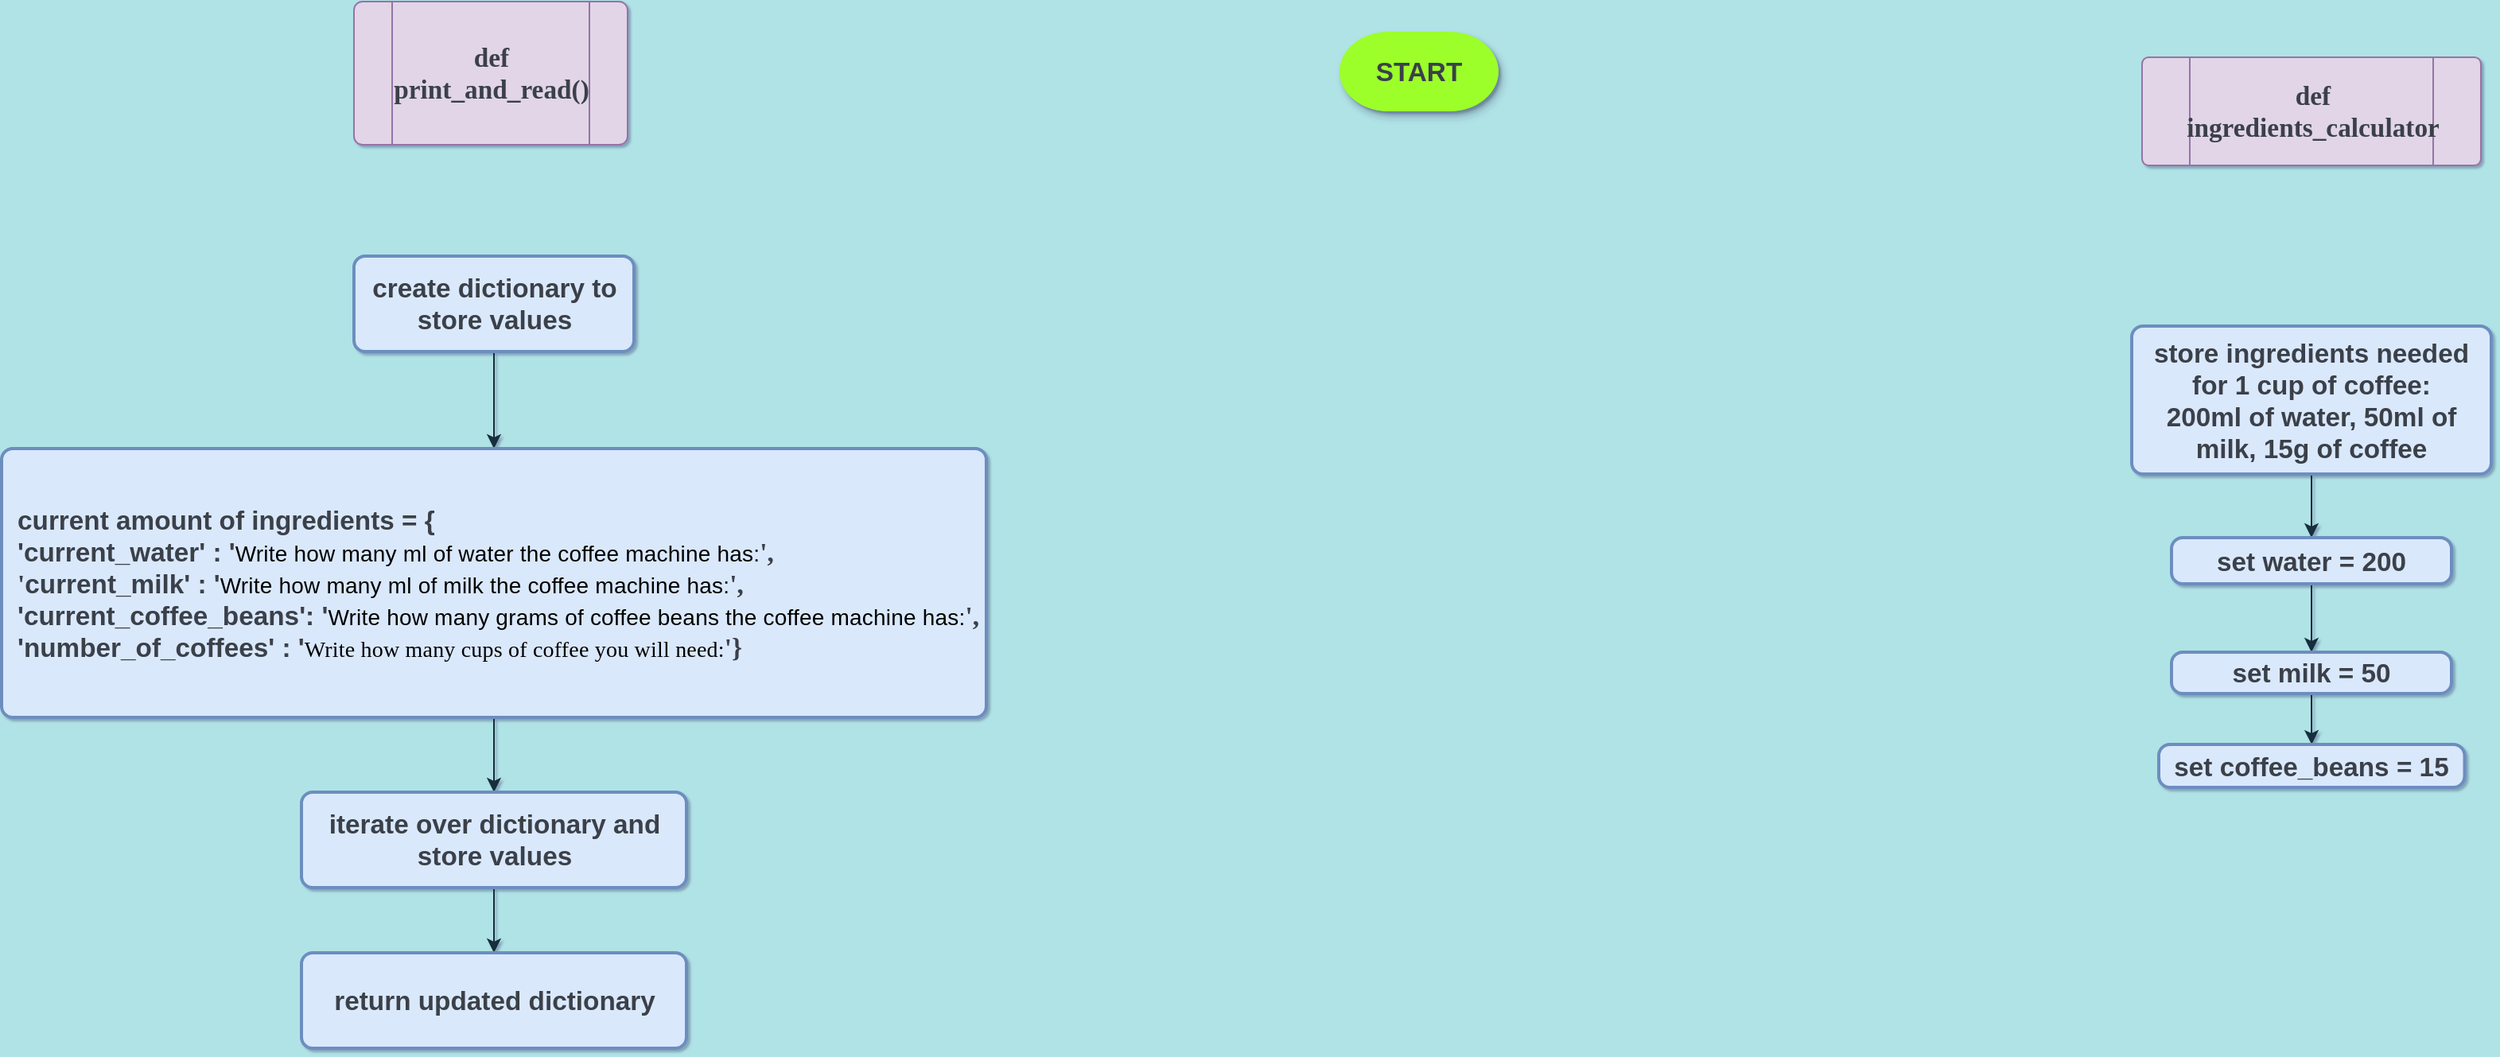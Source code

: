 <mxfile version="17.1.4" type="github">
  <diagram id="PytP8Wswj9kthYlsGdSM" name="Page-1">
    <mxGraphModel dx="3885" dy="1238" grid="0" gridSize="10" guides="1" tooltips="1" connect="1" arrows="1" fold="1" page="0" pageScale="1" pageWidth="827" pageHeight="1169" background="#B0E3E6" math="0" shadow="1">
      <root>
        <mxCell id="0" />
        <mxCell id="1" parent="0" />
        <mxCell id="hGJVld8CSl8fJOH9gkfD-1" value="&lt;span data-lucid-type=&quot;application/vnd.lucid.text&quot; data-lucid-content=&quot;{&amp;#34;t&amp;#34;:&amp;#34;STOP&amp;#34;,&amp;#34;m&amp;#34;:[{&amp;#34;s&amp;#34;:0,&amp;#34;n&amp;#34;:&amp;#34;b&amp;#34;,&amp;#34;v&amp;#34;:true,&amp;#34;e&amp;#34;:4},{&amp;#34;s&amp;#34;:0,&amp;#34;n&amp;#34;:&amp;#34;c&amp;#34;,&amp;#34;v&amp;#34;:&amp;#34;3a414aff&amp;#34;,&amp;#34;e&amp;#34;:4},{&amp;#34;s&amp;#34;:0,&amp;#34;n&amp;#34;:&amp;#34;f&amp;#34;,&amp;#34;v&amp;#34;:&amp;#34;Orbitron&amp;#34;,&amp;#34;e&amp;#34;:4},{&amp;#34;s&amp;#34;:0,&amp;#34;n&amp;#34;:&amp;#34;fc&amp;#34;,&amp;#34;v&amp;#34;:&amp;#34;Bold&amp;#34;,&amp;#34;e&amp;#34;:4},{&amp;#34;s&amp;#34;:0,&amp;#34;n&amp;#34;:&amp;#34;fid&amp;#34;,&amp;#34;v&amp;#34;:1706,&amp;#34;e&amp;#34;:4},{&amp;#34;s&amp;#34;:0,&amp;#34;n&amp;#34;:&amp;#34;s&amp;#34;,&amp;#34;v&amp;#34;:22.222,&amp;#34;e&amp;#34;:4}]}&quot;&gt;&lt;span style=&quot;font-weight: bold ; color: #3a414a ; font-size: 16.667px&quot;&gt;START&lt;/span&gt;&lt;/span&gt;" style="strokeWidth=4;html=1;shape=mxgraph.flowchart.terminator;whiteSpace=wrap;fillColor=#9CFF2B;fontColor=#ffffff;strokeColor=none;shadow=1;sketch=0;rounded=0;gradientColor=none;" vertex="1" parent="1">
          <mxGeometry x="247" y="72" width="100" height="50" as="geometry" />
        </mxCell>
        <mxCell id="hGJVld8CSl8fJOH9gkfD-18" style="edgeStyle=orthogonalEdgeStyle;curved=0;rounded=1;sketch=0;orthogonalLoop=1;jettySize=auto;html=1;fontFamily=Verdana;fontColor=#1A1A1A;strokeColor=#182E3E;" edge="1" parent="1" source="hGJVld8CSl8fJOH9gkfD-7" target="hGJVld8CSl8fJOH9gkfD-11">
          <mxGeometry relative="1" as="geometry" />
        </mxCell>
        <mxCell id="hGJVld8CSl8fJOH9gkfD-7" value="&lt;span data-lucid-type=&quot;application/vnd.lucid.text&quot; data-lucid-content=&quot;{&amp;#34;t&amp;#34;:&amp;#34;set starting_poin = 0&amp;#34;,&amp;#34;m&amp;#34;:[{&amp;#34;s&amp;#34;:0,&amp;#34;n&amp;#34;:&amp;#34;a&amp;#34;,&amp;#34;v&amp;#34;:&amp;#34;center&amp;#34;},{&amp;#34;s&amp;#34;:0,&amp;#34;n&amp;#34;:&amp;#34;p&amp;#34;,&amp;#34;v&amp;#34;:1.2},{&amp;#34;s&amp;#34;:0,&amp;#34;n&amp;#34;:&amp;#34;b&amp;#34;,&amp;#34;v&amp;#34;:true,&amp;#34;e&amp;#34;:21},{&amp;#34;s&amp;#34;:0,&amp;#34;n&amp;#34;:&amp;#34;c&amp;#34;,&amp;#34;v&amp;#34;:&amp;#34;3a414aff&amp;#34;,&amp;#34;e&amp;#34;:21},{&amp;#34;s&amp;#34;:0,&amp;#34;n&amp;#34;:&amp;#34;f&amp;#34;,&amp;#34;v&amp;#34;:&amp;#34;Orbitron&amp;#34;,&amp;#34;e&amp;#34;:21},{&amp;#34;s&amp;#34;:0,&amp;#34;n&amp;#34;:&amp;#34;fc&amp;#34;,&amp;#34;v&amp;#34;:&amp;#34;Bold&amp;#34;,&amp;#34;e&amp;#34;:21},{&amp;#34;s&amp;#34;:0,&amp;#34;n&amp;#34;:&amp;#34;fid&amp;#34;,&amp;#34;v&amp;#34;:1706,&amp;#34;e&amp;#34;:21},{&amp;#34;s&amp;#34;:0,&amp;#34;n&amp;#34;:&amp;#34;s&amp;#34;,&amp;#34;v&amp;#34;:22.222,&amp;#34;e&amp;#34;:21}]}&quot;&gt;&lt;font color=&quot;#3a414a&quot;&gt;&lt;span style=&quot;font-size: 16.667px&quot;&gt;&lt;b&gt;store ingredients&amp;nbsp;needed for 1 cup of coffee:&lt;/b&gt;&lt;/span&gt;&lt;/font&gt;&lt;br&gt;&lt;font color=&quot;#3a414a&quot;&gt;&lt;span style=&quot;font-size: 16.667px&quot;&gt;&lt;b&gt;200ml of water, 50ml of milk, 15g of coffee&lt;/b&gt;&lt;/span&gt;&lt;/font&gt;&lt;br&gt;&lt;/span&gt;" style="rounded=1;whiteSpace=wrap;html=1;absoluteArcSize=1;arcSize=14;strokeWidth=2;fillColor=#dae8fc;strokeColor=#6c8ebf;labelBackgroundColor=none;labelBorderColor=none;fontFamily=Helvetica;fontSize=14;fontColor=default;sketch=0;" vertex="1" parent="1">
          <mxGeometry x="745" y="257" width="226" height="93" as="geometry" />
        </mxCell>
        <mxCell id="hGJVld8CSl8fJOH9gkfD-20" style="edgeStyle=orthogonalEdgeStyle;curved=0;rounded=1;sketch=0;orthogonalLoop=1;jettySize=auto;html=1;fontFamily=Verdana;fontColor=#1A1A1A;strokeColor=#182E3E;" edge="1" parent="1" source="hGJVld8CSl8fJOH9gkfD-11" target="hGJVld8CSl8fJOH9gkfD-12">
          <mxGeometry relative="1" as="geometry" />
        </mxCell>
        <mxCell id="hGJVld8CSl8fJOH9gkfD-11" value="&lt;span data-lucid-type=&quot;application/vnd.lucid.text&quot; data-lucid-content=&quot;{&amp;#34;t&amp;#34;:&amp;#34;set starting_poin = 0&amp;#34;,&amp;#34;m&amp;#34;:[{&amp;#34;s&amp;#34;:0,&amp;#34;n&amp;#34;:&amp;#34;a&amp;#34;,&amp;#34;v&amp;#34;:&amp;#34;center&amp;#34;},{&amp;#34;s&amp;#34;:0,&amp;#34;n&amp;#34;:&amp;#34;p&amp;#34;,&amp;#34;v&amp;#34;:1.2},{&amp;#34;s&amp;#34;:0,&amp;#34;n&amp;#34;:&amp;#34;b&amp;#34;,&amp;#34;v&amp;#34;:true,&amp;#34;e&amp;#34;:21},{&amp;#34;s&amp;#34;:0,&amp;#34;n&amp;#34;:&amp;#34;c&amp;#34;,&amp;#34;v&amp;#34;:&amp;#34;3a414aff&amp;#34;,&amp;#34;e&amp;#34;:21},{&amp;#34;s&amp;#34;:0,&amp;#34;n&amp;#34;:&amp;#34;f&amp;#34;,&amp;#34;v&amp;#34;:&amp;#34;Orbitron&amp;#34;,&amp;#34;e&amp;#34;:21},{&amp;#34;s&amp;#34;:0,&amp;#34;n&amp;#34;:&amp;#34;fc&amp;#34;,&amp;#34;v&amp;#34;:&amp;#34;Bold&amp;#34;,&amp;#34;e&amp;#34;:21},{&amp;#34;s&amp;#34;:0,&amp;#34;n&amp;#34;:&amp;#34;fid&amp;#34;,&amp;#34;v&amp;#34;:1706,&amp;#34;e&amp;#34;:21},{&amp;#34;s&amp;#34;:0,&amp;#34;n&amp;#34;:&amp;#34;s&amp;#34;,&amp;#34;v&amp;#34;:22.222,&amp;#34;e&amp;#34;:21}]}&quot;&gt;&lt;span style=&quot;font-weight: bold ; color: rgb(58 , 65 , 74) ; font-size: 16.667px&quot;&gt;set water = 200&lt;/span&gt;&lt;/span&gt;" style="rounded=1;whiteSpace=wrap;html=1;absoluteArcSize=1;arcSize=14;strokeWidth=2;fillColor=#dae8fc;strokeColor=#6c8ebf;labelBackgroundColor=none;labelBorderColor=none;fontFamily=Helvetica;fontSize=14;fontColor=default;sketch=0;" vertex="1" parent="1">
          <mxGeometry x="770" y="390" width="176" height="29" as="geometry" />
        </mxCell>
        <mxCell id="hGJVld8CSl8fJOH9gkfD-21" style="edgeStyle=orthogonalEdgeStyle;curved=0;rounded=1;sketch=0;orthogonalLoop=1;jettySize=auto;html=1;fontFamily=Verdana;fontColor=#1A1A1A;strokeColor=#182E3E;" edge="1" parent="1" source="hGJVld8CSl8fJOH9gkfD-12" target="hGJVld8CSl8fJOH9gkfD-13">
          <mxGeometry relative="1" as="geometry" />
        </mxCell>
        <mxCell id="hGJVld8CSl8fJOH9gkfD-12" value="&lt;span data-lucid-type=&quot;application/vnd.lucid.text&quot; data-lucid-content=&quot;{&amp;#34;t&amp;#34;:&amp;#34;set starting_poin = 0&amp;#34;,&amp;#34;m&amp;#34;:[{&amp;#34;s&amp;#34;:0,&amp;#34;n&amp;#34;:&amp;#34;a&amp;#34;,&amp;#34;v&amp;#34;:&amp;#34;center&amp;#34;},{&amp;#34;s&amp;#34;:0,&amp;#34;n&amp;#34;:&amp;#34;p&amp;#34;,&amp;#34;v&amp;#34;:1.2},{&amp;#34;s&amp;#34;:0,&amp;#34;n&amp;#34;:&amp;#34;b&amp;#34;,&amp;#34;v&amp;#34;:true,&amp;#34;e&amp;#34;:21},{&amp;#34;s&amp;#34;:0,&amp;#34;n&amp;#34;:&amp;#34;c&amp;#34;,&amp;#34;v&amp;#34;:&amp;#34;3a414aff&amp;#34;,&amp;#34;e&amp;#34;:21},{&amp;#34;s&amp;#34;:0,&amp;#34;n&amp;#34;:&amp;#34;f&amp;#34;,&amp;#34;v&amp;#34;:&amp;#34;Orbitron&amp;#34;,&amp;#34;e&amp;#34;:21},{&amp;#34;s&amp;#34;:0,&amp;#34;n&amp;#34;:&amp;#34;fc&amp;#34;,&amp;#34;v&amp;#34;:&amp;#34;Bold&amp;#34;,&amp;#34;e&amp;#34;:21},{&amp;#34;s&amp;#34;:0,&amp;#34;n&amp;#34;:&amp;#34;fid&amp;#34;,&amp;#34;v&amp;#34;:1706,&amp;#34;e&amp;#34;:21},{&amp;#34;s&amp;#34;:0,&amp;#34;n&amp;#34;:&amp;#34;s&amp;#34;,&amp;#34;v&amp;#34;:22.222,&amp;#34;e&amp;#34;:21}]}&quot;&gt;&lt;span style=&quot;font-weight: bold ; color: rgb(58 , 65 , 74) ; font-size: 16.667px&quot;&gt;set milk = 50&lt;/span&gt;&lt;/span&gt;" style="rounded=1;whiteSpace=wrap;html=1;absoluteArcSize=1;arcSize=14;strokeWidth=2;fillColor=#dae8fc;strokeColor=#6c8ebf;labelBackgroundColor=none;labelBorderColor=none;fontFamily=Helvetica;fontSize=14;fontColor=default;sketch=0;" vertex="1" parent="1">
          <mxGeometry x="770" y="462" width="176" height="26" as="geometry" />
        </mxCell>
        <mxCell id="hGJVld8CSl8fJOH9gkfD-13" value="&lt;span data-lucid-type=&quot;application/vnd.lucid.text&quot; data-lucid-content=&quot;{&amp;#34;t&amp;#34;:&amp;#34;set starting_poin = 0&amp;#34;,&amp;#34;m&amp;#34;:[{&amp;#34;s&amp;#34;:0,&amp;#34;n&amp;#34;:&amp;#34;a&amp;#34;,&amp;#34;v&amp;#34;:&amp;#34;center&amp;#34;},{&amp;#34;s&amp;#34;:0,&amp;#34;n&amp;#34;:&amp;#34;p&amp;#34;,&amp;#34;v&amp;#34;:1.2},{&amp;#34;s&amp;#34;:0,&amp;#34;n&amp;#34;:&amp;#34;b&amp;#34;,&amp;#34;v&amp;#34;:true,&amp;#34;e&amp;#34;:21},{&amp;#34;s&amp;#34;:0,&amp;#34;n&amp;#34;:&amp;#34;c&amp;#34;,&amp;#34;v&amp;#34;:&amp;#34;3a414aff&amp;#34;,&amp;#34;e&amp;#34;:21},{&amp;#34;s&amp;#34;:0,&amp;#34;n&amp;#34;:&amp;#34;f&amp;#34;,&amp;#34;v&amp;#34;:&amp;#34;Orbitron&amp;#34;,&amp;#34;e&amp;#34;:21},{&amp;#34;s&amp;#34;:0,&amp;#34;n&amp;#34;:&amp;#34;fc&amp;#34;,&amp;#34;v&amp;#34;:&amp;#34;Bold&amp;#34;,&amp;#34;e&amp;#34;:21},{&amp;#34;s&amp;#34;:0,&amp;#34;n&amp;#34;:&amp;#34;fid&amp;#34;,&amp;#34;v&amp;#34;:1706,&amp;#34;e&amp;#34;:21},{&amp;#34;s&amp;#34;:0,&amp;#34;n&amp;#34;:&amp;#34;s&amp;#34;,&amp;#34;v&amp;#34;:22.222,&amp;#34;e&amp;#34;:21}]}&quot;&gt;&lt;span style=&quot;font-weight: bold ; color: rgb(58 , 65 , 74) ; font-size: 16.667px&quot;&gt;set coffee_beans = 15&lt;/span&gt;&lt;/span&gt;" style="rounded=1;whiteSpace=wrap;html=1;absoluteArcSize=1;arcSize=14;strokeWidth=2;fillColor=#dae8fc;strokeColor=#6c8ebf;labelBackgroundColor=none;labelBorderColor=none;fontFamily=Helvetica;fontSize=14;fontColor=default;sketch=0;" vertex="1" parent="1">
          <mxGeometry x="762" y="520" width="192.25" height="27" as="geometry" />
        </mxCell>
        <mxCell id="hGJVld8CSl8fJOH9gkfD-46" value="&lt;span data-lucid-type=&quot;application/vnd.lucid.text&quot; data-lucid-content=&quot;{&amp;#34;t&amp;#34;:&amp;#34;def check_user_action()&amp;#34;,&amp;#34;m&amp;#34;:[{&amp;#34;s&amp;#34;:0,&amp;#34;n&amp;#34;:&amp;#34;a&amp;#34;,&amp;#34;v&amp;#34;:&amp;#34;center&amp;#34;},{&amp;#34;s&amp;#34;:0,&amp;#34;n&amp;#34;:&amp;#34;b&amp;#34;,&amp;#34;v&amp;#34;:true,&amp;#34;e&amp;#34;:23},{&amp;#34;s&amp;#34;:0,&amp;#34;n&amp;#34;:&amp;#34;c&amp;#34;,&amp;#34;v&amp;#34;:&amp;#34;3a414aff&amp;#34;,&amp;#34;e&amp;#34;:23},{&amp;#34;s&amp;#34;:0,&amp;#34;n&amp;#34;:&amp;#34;f&amp;#34;,&amp;#34;v&amp;#34;:&amp;#34;Orbitron&amp;#34;,&amp;#34;e&amp;#34;:23},{&amp;#34;s&amp;#34;:0,&amp;#34;n&amp;#34;:&amp;#34;fc&amp;#34;,&amp;#34;v&amp;#34;:&amp;#34;Bold&amp;#34;,&amp;#34;e&amp;#34;:23},{&amp;#34;s&amp;#34;:0,&amp;#34;n&amp;#34;:&amp;#34;fid&amp;#34;,&amp;#34;v&amp;#34;:1706,&amp;#34;e&amp;#34;:23},{&amp;#34;s&amp;#34;:0,&amp;#34;n&amp;#34;:&amp;#34;s&amp;#34;,&amp;#34;v&amp;#34;:22.222,&amp;#34;e&amp;#34;:23}]}&quot;&gt;&lt;span style=&quot;font-weight: bold ; color: rgb(58 , 65 , 74) ; font-size: 16.667px&quot;&gt;def&lt;br&gt;print_and_read()&lt;br&gt;&lt;/span&gt;&lt;/span&gt;" style="verticalLabelPosition=middle;verticalAlign=middle;html=1;shape=process;whiteSpace=wrap;rounded=1;size=0.14;arcSize=6;labelPosition=center;align=center;fillColor=#e1d5e7;strokeColor=#9673a6;labelBackgroundColor=none;labelBorderColor=none;sketch=0;fontFamily=Verdana;fontColor=#1A1A1A;" vertex="1" parent="1">
          <mxGeometry x="-372.5" y="53" width="172" height="90" as="geometry" />
        </mxCell>
        <mxCell id="hGJVld8CSl8fJOH9gkfD-52" value="&lt;span data-lucid-type=&quot;application/vnd.lucid.text&quot; data-lucid-content=&quot;{&amp;#34;t&amp;#34;:&amp;#34;def check_user_action()&amp;#34;,&amp;#34;m&amp;#34;:[{&amp;#34;s&amp;#34;:0,&amp;#34;n&amp;#34;:&amp;#34;a&amp;#34;,&amp;#34;v&amp;#34;:&amp;#34;center&amp;#34;},{&amp;#34;s&amp;#34;:0,&amp;#34;n&amp;#34;:&amp;#34;b&amp;#34;,&amp;#34;v&amp;#34;:true,&amp;#34;e&amp;#34;:23},{&amp;#34;s&amp;#34;:0,&amp;#34;n&amp;#34;:&amp;#34;c&amp;#34;,&amp;#34;v&amp;#34;:&amp;#34;3a414aff&amp;#34;,&amp;#34;e&amp;#34;:23},{&amp;#34;s&amp;#34;:0,&amp;#34;n&amp;#34;:&amp;#34;f&amp;#34;,&amp;#34;v&amp;#34;:&amp;#34;Orbitron&amp;#34;,&amp;#34;e&amp;#34;:23},{&amp;#34;s&amp;#34;:0,&amp;#34;n&amp;#34;:&amp;#34;fc&amp;#34;,&amp;#34;v&amp;#34;:&amp;#34;Bold&amp;#34;,&amp;#34;e&amp;#34;:23},{&amp;#34;s&amp;#34;:0,&amp;#34;n&amp;#34;:&amp;#34;fid&amp;#34;,&amp;#34;v&amp;#34;:1706,&amp;#34;e&amp;#34;:23},{&amp;#34;s&amp;#34;:0,&amp;#34;n&amp;#34;:&amp;#34;s&amp;#34;,&amp;#34;v&amp;#34;:22.222,&amp;#34;e&amp;#34;:23}]}&quot;&gt;&lt;font color=&quot;#3a414a&quot;&gt;&lt;span style=&quot;font-size: 16.667px&quot;&gt;&lt;b&gt;def&lt;/b&gt;&lt;/span&gt;&lt;/font&gt;&lt;br&gt;&lt;font color=&quot;#3a414a&quot;&gt;&lt;span style=&quot;font-size: 16.667px&quot;&gt;&lt;b&gt;ingredients_calculator&lt;/b&gt;&lt;/span&gt;&lt;/font&gt;&lt;br&gt;&lt;/span&gt;" style="verticalLabelPosition=middle;verticalAlign=middle;html=1;shape=process;whiteSpace=wrap;rounded=1;size=0.14;arcSize=6;labelPosition=center;align=center;fillColor=#e1d5e7;strokeColor=#9673a6;labelBackgroundColor=none;labelBorderColor=none;sketch=0;fontFamily=Verdana;fontColor=#1A1A1A;" vertex="1" parent="1">
          <mxGeometry x="751.5" y="88" width="213" height="68" as="geometry" />
        </mxCell>
        <mxCell id="hGJVld8CSl8fJOH9gkfD-56" value="" style="edgeStyle=orthogonalEdgeStyle;curved=0;rounded=1;sketch=0;orthogonalLoop=1;jettySize=auto;html=1;fontFamily=Verdana;fontColor=#1A1A1A;strokeColor=#182E3E;" edge="1" parent="1" source="hGJVld8CSl8fJOH9gkfD-54" target="hGJVld8CSl8fJOH9gkfD-55">
          <mxGeometry relative="1" as="geometry" />
        </mxCell>
        <mxCell id="hGJVld8CSl8fJOH9gkfD-54" value="&lt;span data-lucid-type=&quot;application/vnd.lucid.text&quot; data-lucid-content=&quot;{&amp;#34;t&amp;#34;:&amp;#34;set starting_poin = 0&amp;#34;,&amp;#34;m&amp;#34;:[{&amp;#34;s&amp;#34;:0,&amp;#34;n&amp;#34;:&amp;#34;a&amp;#34;,&amp;#34;v&amp;#34;:&amp;#34;center&amp;#34;},{&amp;#34;s&amp;#34;:0,&amp;#34;n&amp;#34;:&amp;#34;p&amp;#34;,&amp;#34;v&amp;#34;:1.2},{&amp;#34;s&amp;#34;:0,&amp;#34;n&amp;#34;:&amp;#34;b&amp;#34;,&amp;#34;v&amp;#34;:true,&amp;#34;e&amp;#34;:21},{&amp;#34;s&amp;#34;:0,&amp;#34;n&amp;#34;:&amp;#34;c&amp;#34;,&amp;#34;v&amp;#34;:&amp;#34;3a414aff&amp;#34;,&amp;#34;e&amp;#34;:21},{&amp;#34;s&amp;#34;:0,&amp;#34;n&amp;#34;:&amp;#34;f&amp;#34;,&amp;#34;v&amp;#34;:&amp;#34;Orbitron&amp;#34;,&amp;#34;e&amp;#34;:21},{&amp;#34;s&amp;#34;:0,&amp;#34;n&amp;#34;:&amp;#34;fc&amp;#34;,&amp;#34;v&amp;#34;:&amp;#34;Bold&amp;#34;,&amp;#34;e&amp;#34;:21},{&amp;#34;s&amp;#34;:0,&amp;#34;n&amp;#34;:&amp;#34;fid&amp;#34;,&amp;#34;v&amp;#34;:1706,&amp;#34;e&amp;#34;:21},{&amp;#34;s&amp;#34;:0,&amp;#34;n&amp;#34;:&amp;#34;s&amp;#34;,&amp;#34;v&amp;#34;:22.222,&amp;#34;e&amp;#34;:21}]}&quot;&gt;&lt;span style=&quot;font-weight: bold ; color: rgb(58 , 65 , 74) ; font-size: 16.667px&quot;&gt;create dictionary to store values&lt;/span&gt;&lt;/span&gt;" style="rounded=1;whiteSpace=wrap;html=1;absoluteArcSize=1;arcSize=14;strokeWidth=2;fillColor=#dae8fc;strokeColor=#6c8ebf;labelBackgroundColor=none;labelBorderColor=none;fontFamily=Helvetica;fontSize=14;fontColor=default;sketch=0;" vertex="1" parent="1">
          <mxGeometry x="-372.5" y="213" width="176" height="60" as="geometry" />
        </mxCell>
        <mxCell id="hGJVld8CSl8fJOH9gkfD-59" value="" style="edgeStyle=orthogonalEdgeStyle;curved=0;rounded=1;sketch=0;orthogonalLoop=1;jettySize=auto;html=1;fontFamily=Verdana;fontColor=#1A1A1A;strokeColor=#182E3E;" edge="1" parent="1" source="hGJVld8CSl8fJOH9gkfD-55" target="hGJVld8CSl8fJOH9gkfD-57">
          <mxGeometry relative="1" as="geometry" />
        </mxCell>
        <mxCell id="hGJVld8CSl8fJOH9gkfD-55" value="&lt;span data-lucid-type=&quot;application/vnd.lucid.text&quot; data-lucid-content=&quot;{&amp;quot;t&amp;quot;:&amp;quot;set starting_poin = 0&amp;quot;,&amp;quot;m&amp;quot;:[{&amp;quot;s&amp;quot;:0,&amp;quot;n&amp;quot;:&amp;quot;a&amp;quot;,&amp;quot;v&amp;quot;:&amp;quot;center&amp;quot;},{&amp;quot;s&amp;quot;:0,&amp;quot;n&amp;quot;:&amp;quot;p&amp;quot;,&amp;quot;v&amp;quot;:1.2},{&amp;quot;s&amp;quot;:0,&amp;quot;n&amp;quot;:&amp;quot;b&amp;quot;,&amp;quot;v&amp;quot;:true,&amp;quot;e&amp;quot;:21},{&amp;quot;s&amp;quot;:0,&amp;quot;n&amp;quot;:&amp;quot;c&amp;quot;,&amp;quot;v&amp;quot;:&amp;quot;3a414aff&amp;quot;,&amp;quot;e&amp;quot;:21},{&amp;quot;s&amp;quot;:0,&amp;quot;n&amp;quot;:&amp;quot;f&amp;quot;,&amp;quot;v&amp;quot;:&amp;quot;Orbitron&amp;quot;,&amp;quot;e&amp;quot;:21},{&amp;quot;s&amp;quot;:0,&amp;quot;n&amp;quot;:&amp;quot;fc&amp;quot;,&amp;quot;v&amp;quot;:&amp;quot;Bold&amp;quot;,&amp;quot;e&amp;quot;:21},{&amp;quot;s&amp;quot;:0,&amp;quot;n&amp;quot;:&amp;quot;fid&amp;quot;,&amp;quot;v&amp;quot;:1706,&amp;quot;e&amp;quot;:21},{&amp;quot;s&amp;quot;:0,&amp;quot;n&amp;quot;:&amp;quot;s&amp;quot;,&amp;quot;v&amp;quot;:22.222,&amp;quot;e&amp;quot;:21}]}&quot;&gt;&lt;span style=&quot;font-weight: bold ; color: rgb(58 , 65 , 74) ; font-size: 16.667px&quot;&gt;current amount of&amp;nbsp;&lt;/span&gt;&lt;/span&gt;&lt;font color=&quot;#3a414a&quot;&gt;&lt;span style=&quot;font-size: 16.667px&quot;&gt;&lt;b&gt;ingredients = {&lt;br&gt;&#39;current_water&#39; :&amp;nbsp;&lt;/b&gt;&lt;/span&gt;&lt;/font&gt;&lt;span style=&quot;font-weight: bold ; font-size: 16.667px ; color: rgb(58 , 65 , 74)&quot;&gt;&#39;&lt;/span&gt;&lt;span style=&quot;letter-spacing: 0.1px;&quot;&gt;Write&amp;nbsp;how&amp;nbsp;many&amp;nbsp;ml&amp;nbsp;of water&amp;nbsp;the&amp;nbsp;coffee&amp;nbsp;machine&amp;nbsp;has:&lt;/span&gt;&lt;font face=&quot;Verdana&quot;&gt;&lt;span style=&quot;color: rgb(58 , 65 , 74) ; font-size: 16.667px ; font-weight: bold&quot;&gt;&#39;,&lt;br&gt;&#39;&lt;/span&gt;&lt;/font&gt;&lt;span style=&quot;color: rgb(58 , 65 , 74) ; font-size: 16.667px ; font-weight: 700&quot;&gt;current_milk&#39; :&amp;nbsp;&lt;/span&gt;&lt;span style=&quot;font-weight: bold ; font-size: 16.667px ; color: rgb(58 , 65 , 74)&quot;&gt;&#39;&lt;/span&gt;&lt;span style=&quot;letter-spacing: 0.1px;&quot;&gt;Write&amp;nbsp;how&amp;nbsp;many&amp;nbsp;ml&amp;nbsp;of milk&amp;nbsp;the&amp;nbsp;coffee&amp;nbsp;machine&amp;nbsp;has:&lt;/span&gt;&lt;font face=&quot;Verdana&quot; style=&quot;color: rgb(26 , 26 , 26) ; font-size: 12px&quot;&gt;&lt;span style=&quot;font-weight: bold ; font-size: 16.667px ; color: rgb(58 , 65 , 74)&quot;&gt;&#39;,&lt;/span&gt;&lt;/font&gt;&lt;span style=&quot;color: rgb(58, 65, 74); font-size: 16.667px; font-weight: bold;&quot;&gt;&amp;nbsp; &amp;nbsp; &amp;nbsp; &amp;nbsp; &#39;current_coffee_beans&#39;:&amp;nbsp;&lt;/span&gt;&lt;span style=&quot;color: rgb(58, 65, 74); font-size: 16.667px; font-weight: bold;&quot;&gt;&#39;&lt;/span&gt;&lt;span class=&quot;mtk1&quot; style=&quot;box-sizing: border-box; letter-spacing: 0.1px;&quot;&gt;Write&amp;nbsp;how&amp;nbsp;many&amp;nbsp;grams&amp;nbsp;of&amp;nbsp;&lt;/span&gt;&lt;span class=&quot;mtk1&quot; style=&quot;box-sizing: border-box ; letter-spacing: 0.1px&quot;&gt;coffee&amp;nbsp;beans&amp;nbsp;the&amp;nbsp;coffee&amp;nbsp;ma&lt;/span&gt;&lt;span class=&quot;mtk1&quot; style=&quot;box-sizing: border-box; letter-spacing: 0.1px;&quot;&gt;chine&amp;nbsp;has:&lt;/span&gt;&lt;font face=&quot;Verdana&quot; style=&quot;font-family: &amp;quot;verdana&amp;quot; ; color: rgb(26 , 26 , 26) ; font-size: 12px&quot;&gt;&lt;span style=&quot;font-weight: bold ; font-size: 16.667px ; color: rgb(58 , 65 , 74)&quot;&gt;&#39;,&lt;/span&gt;&lt;/font&gt;&lt;font face=&quot;Verdana&quot; style=&quot;color: rgb(26 , 26 , 26) ; font-size: 12px&quot;&gt;&lt;span style=&quot;font-weight: bold ; font-size: 16.667px ; color: rgb(58 , 65 , 74)&quot;&gt;&lt;br&gt;&lt;/span&gt;&lt;/font&gt;&lt;span style=&quot;color: rgb(58 , 65 , 74) ; font-size: 16.667px ; font-weight: 700&quot;&gt;&#39;number_of_coffees&#39; :&amp;nbsp;&lt;/span&gt;&lt;span style=&quot;font-weight: bold ; font-size: 16.667px ; color: rgb(58 , 65 , 74)&quot;&gt;&#39;&lt;/span&gt;&lt;font face=&quot;Verdana&quot; style=&quot;color: rgb(26 , 26 , 26) ; font-size: 12px&quot;&gt;&lt;span style=&quot;color: rgb(0, 0, 0); font-size: 14px; letter-spacing: 0.1px;&quot;&gt;Write&amp;nbsp;how&amp;nbsp;many&amp;nbsp;cups of coffee&amp;nbsp;you&amp;nbsp;will&amp;nbsp;need:&lt;/span&gt;&lt;span style=&quot;font-weight: bold ; font-size: 16.667px ; color: rgb(58 , 65 , 74)&quot;&gt;&#39;}&lt;/span&gt;&lt;/font&gt;&lt;font face=&quot;Verdana&quot; style=&quot;color: rgb(26 , 26 , 26) ; font-size: 12px&quot;&gt;&lt;span style=&quot;font-weight: bold ; font-size: 16.667px ; color: rgb(58 , 65 , 74)&quot;&gt;&lt;br&gt;&lt;/span&gt;&lt;/font&gt;" style="rounded=1;whiteSpace=wrap;html=1;absoluteArcSize=1;arcSize=14;strokeWidth=2;fillColor=#dae8fc;strokeColor=#6c8ebf;labelBackgroundColor=none;labelBorderColor=none;fontFamily=Helvetica;fontSize=14;fontColor=default;sketch=0;spacing=0;spacingRight=0;align=left;spacingLeft=10;" vertex="1" parent="1">
          <mxGeometry x="-594" y="334" width="619" height="169" as="geometry" />
        </mxCell>
        <mxCell id="hGJVld8CSl8fJOH9gkfD-60" value="" style="edgeStyle=orthogonalEdgeStyle;curved=0;rounded=1;sketch=0;orthogonalLoop=1;jettySize=auto;html=1;fontFamily=Verdana;fontColor=#1A1A1A;strokeColor=#182E3E;" edge="1" parent="1" source="hGJVld8CSl8fJOH9gkfD-57" target="hGJVld8CSl8fJOH9gkfD-58">
          <mxGeometry relative="1" as="geometry" />
        </mxCell>
        <mxCell id="hGJVld8CSl8fJOH9gkfD-57" value="&lt;font color=&quot;#3a414a&quot;&gt;&lt;span style=&quot;font-size: 16.667px&quot;&gt;&lt;b&gt;iterate over dictionary and store values&lt;/b&gt;&lt;/span&gt;&lt;/font&gt;" style="rounded=1;whiteSpace=wrap;html=1;absoluteArcSize=1;arcSize=14;strokeWidth=2;fillColor=#dae8fc;strokeColor=#6c8ebf;labelBackgroundColor=none;labelBorderColor=none;fontFamily=Helvetica;fontSize=14;fontColor=default;sketch=0;" vertex="1" parent="1">
          <mxGeometry x="-405.5" y="550" width="242" height="60" as="geometry" />
        </mxCell>
        <mxCell id="hGJVld8CSl8fJOH9gkfD-58" value="&lt;font color=&quot;#3a414a&quot;&gt;&lt;span style=&quot;font-size: 16.667px&quot;&gt;&lt;b&gt;return updated dictionary&lt;/b&gt;&lt;/span&gt;&lt;/font&gt;" style="rounded=1;whiteSpace=wrap;html=1;absoluteArcSize=1;arcSize=14;strokeWidth=2;fillColor=#dae8fc;strokeColor=#6c8ebf;labelBackgroundColor=none;labelBorderColor=none;fontFamily=Helvetica;fontSize=14;fontColor=default;sketch=0;" vertex="1" parent="1">
          <mxGeometry x="-405.5" y="651" width="242" height="60" as="geometry" />
        </mxCell>
      </root>
    </mxGraphModel>
  </diagram>
</mxfile>
